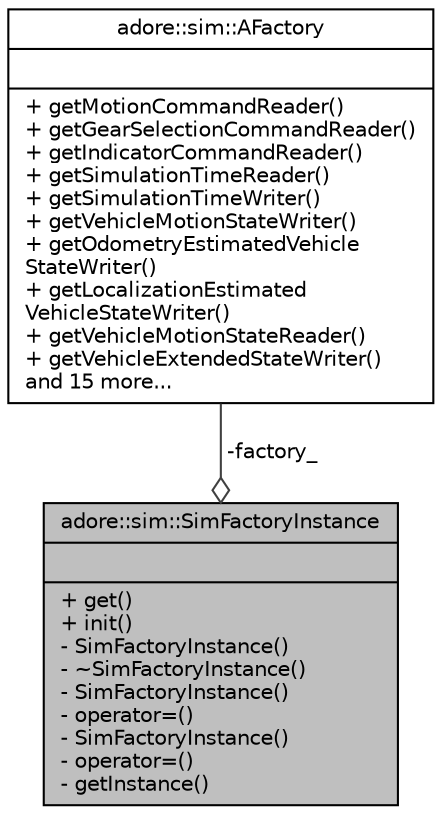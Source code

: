 digraph "adore::sim::SimFactoryInstance"
{
 // LATEX_PDF_SIZE
  edge [fontname="Helvetica",fontsize="10",labelfontname="Helvetica",labelfontsize="10"];
  node [fontname="Helvetica",fontsize="10",shape=record];
  Node1 [label="{adore::sim::SimFactoryInstance\n||+ get()\l+ init()\l- SimFactoryInstance()\l- ~SimFactoryInstance()\l- SimFactoryInstance()\l- operator=()\l- SimFactoryInstance()\l- operator=()\l- getInstance()\l}",height=0.2,width=0.4,color="black", fillcolor="grey75", style="filled", fontcolor="black",tooltip="Utility class to simplify factory access."];
  Node2 -> Node1 [color="grey25",fontsize="10",style="solid",label=" -factory_" ,arrowhead="odiamond",fontname="Helvetica"];
  Node2 [label="{adore::sim::AFactory\n||+ getMotionCommandReader()\l+ getGearSelectionCommandReader()\l+ getIndicatorCommandReader()\l+ getSimulationTimeReader()\l+ getSimulationTimeWriter()\l+ getVehicleMotionStateWriter()\l+ getOdometryEstimatedVehicle\lStateWriter()\l+ getLocalizationEstimated\lVehicleStateWriter()\l+ getVehicleMotionStateReader()\l+ getVehicleExtendedStateWriter()\land 15 more...\l}",height=0.2,width=0.4,color="black", fillcolor="white", style="filled",URL="$classadore_1_1sim_1_1AFactory.html",tooltip="abstract factory for adore::sim communication"];
}
